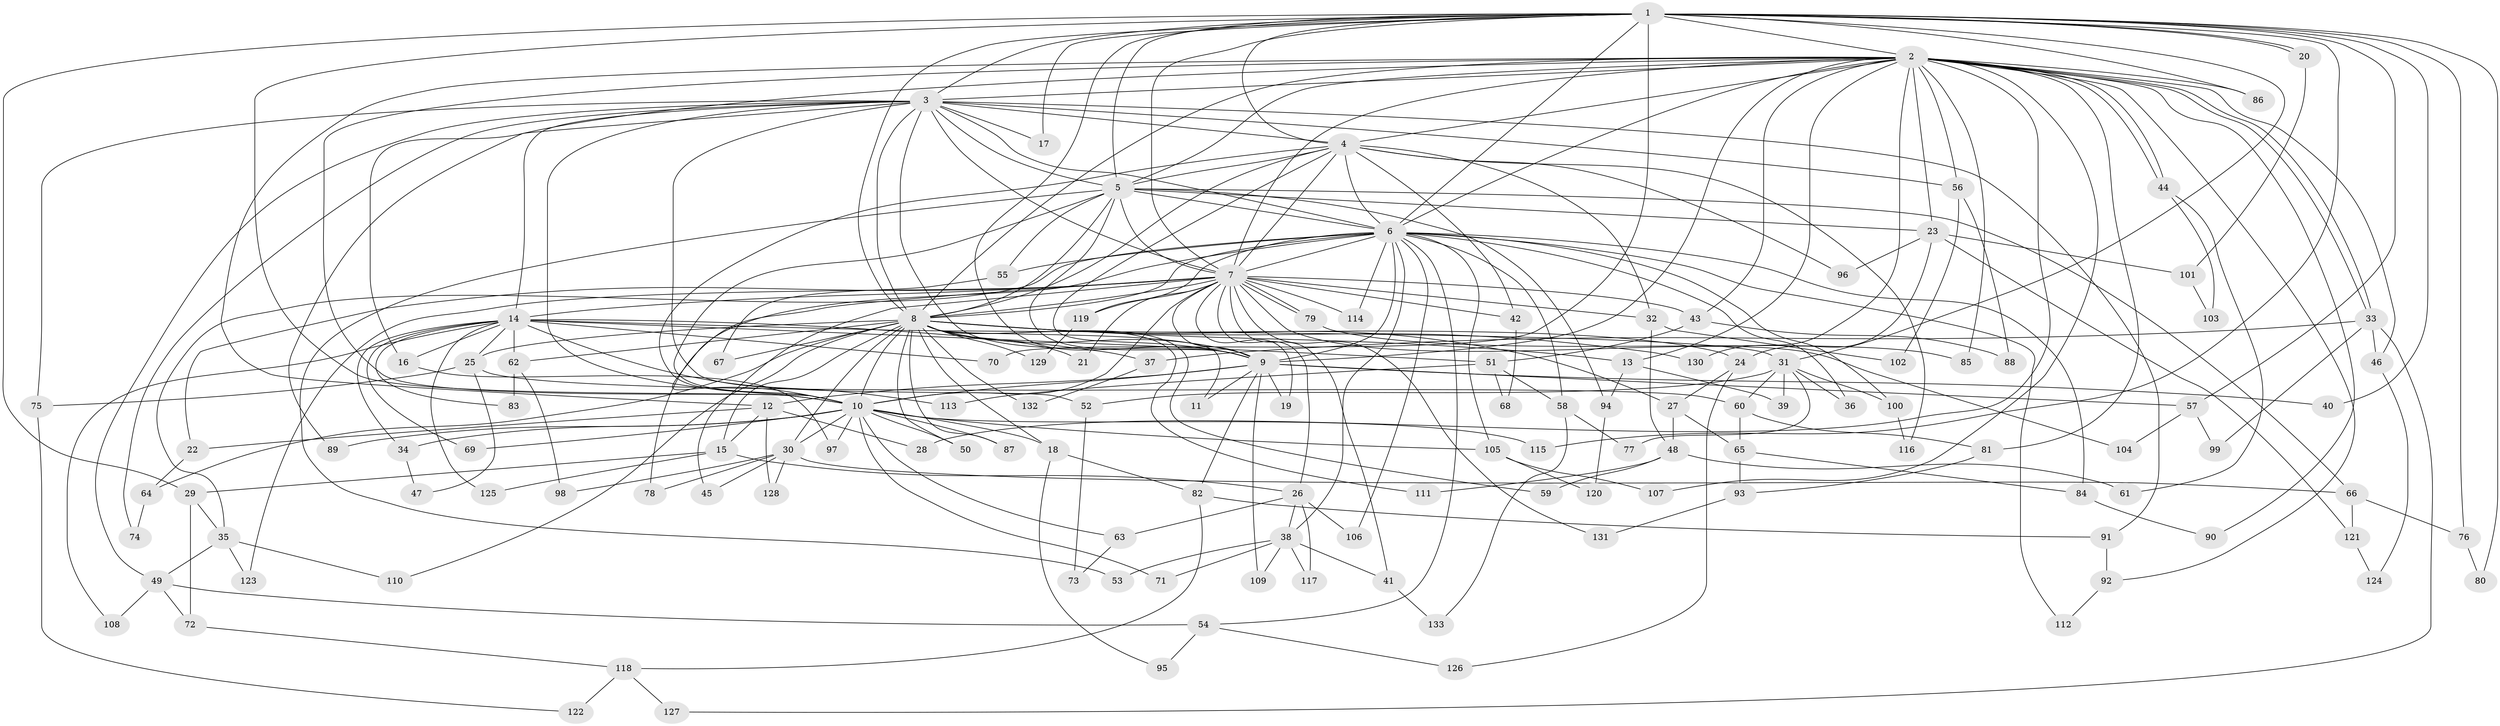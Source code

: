 // coarse degree distribution, {18: 0.0125, 20: 0.0125, 21: 0.025, 29: 0.0125, 22: 0.0125, 9: 0.025, 10: 0.0125, 14: 0.0125, 3: 0.175, 2: 0.45, 4: 0.125, 6: 0.05, 5: 0.0625, 8: 0.0125}
// Generated by graph-tools (version 1.1) at 2025/49/03/04/25 22:49:51]
// undirected, 133 vertices, 291 edges
graph export_dot {
  node [color=gray90,style=filled];
  1;
  2;
  3;
  4;
  5;
  6;
  7;
  8;
  9;
  10;
  11;
  12;
  13;
  14;
  15;
  16;
  17;
  18;
  19;
  20;
  21;
  22;
  23;
  24;
  25;
  26;
  27;
  28;
  29;
  30;
  31;
  32;
  33;
  34;
  35;
  36;
  37;
  38;
  39;
  40;
  41;
  42;
  43;
  44;
  45;
  46;
  47;
  48;
  49;
  50;
  51;
  52;
  53;
  54;
  55;
  56;
  57;
  58;
  59;
  60;
  61;
  62;
  63;
  64;
  65;
  66;
  67;
  68;
  69;
  70;
  71;
  72;
  73;
  74;
  75;
  76;
  77;
  78;
  79;
  80;
  81;
  82;
  83;
  84;
  85;
  86;
  87;
  88;
  89;
  90;
  91;
  92;
  93;
  94;
  95;
  96;
  97;
  98;
  99;
  100;
  101;
  102;
  103;
  104;
  105;
  106;
  107;
  108;
  109;
  110;
  111;
  112;
  113;
  114;
  115;
  116;
  117;
  118;
  119;
  120;
  121;
  122;
  123;
  124;
  125;
  126;
  127;
  128;
  129;
  130;
  131;
  132;
  133;
  1 -- 2;
  1 -- 3;
  1 -- 4;
  1 -- 5;
  1 -- 6;
  1 -- 7;
  1 -- 8;
  1 -- 9;
  1 -- 10;
  1 -- 17;
  1 -- 20;
  1 -- 20;
  1 -- 29;
  1 -- 31;
  1 -- 40;
  1 -- 57;
  1 -- 70;
  1 -- 76;
  1 -- 80;
  1 -- 86;
  1 -- 115;
  2 -- 3;
  2 -- 4;
  2 -- 5;
  2 -- 6;
  2 -- 7;
  2 -- 8;
  2 -- 9;
  2 -- 10;
  2 -- 12;
  2 -- 13;
  2 -- 16;
  2 -- 23;
  2 -- 28;
  2 -- 33;
  2 -- 33;
  2 -- 43;
  2 -- 44;
  2 -- 44;
  2 -- 46;
  2 -- 56;
  2 -- 81;
  2 -- 85;
  2 -- 86;
  2 -- 90;
  2 -- 92;
  2 -- 107;
  2 -- 130;
  3 -- 4;
  3 -- 5;
  3 -- 6;
  3 -- 7;
  3 -- 8;
  3 -- 9;
  3 -- 10;
  3 -- 14;
  3 -- 17;
  3 -- 49;
  3 -- 52;
  3 -- 56;
  3 -- 74;
  3 -- 75;
  3 -- 89;
  3 -- 91;
  4 -- 5;
  4 -- 6;
  4 -- 7;
  4 -- 8;
  4 -- 9;
  4 -- 10;
  4 -- 32;
  4 -- 42;
  4 -- 96;
  4 -- 116;
  5 -- 6;
  5 -- 7;
  5 -- 8;
  5 -- 9;
  5 -- 10;
  5 -- 23;
  5 -- 53;
  5 -- 55;
  5 -- 66;
  5 -- 94;
  6 -- 7;
  6 -- 8;
  6 -- 9;
  6 -- 10;
  6 -- 35;
  6 -- 36;
  6 -- 38;
  6 -- 54;
  6 -- 55;
  6 -- 58;
  6 -- 84;
  6 -- 100;
  6 -- 105;
  6 -- 106;
  6 -- 112;
  6 -- 114;
  6 -- 119;
  7 -- 8;
  7 -- 9;
  7 -- 10;
  7 -- 14;
  7 -- 19;
  7 -- 21;
  7 -- 22;
  7 -- 26;
  7 -- 32;
  7 -- 41;
  7 -- 42;
  7 -- 43;
  7 -- 45;
  7 -- 78;
  7 -- 79;
  7 -- 79;
  7 -- 104;
  7 -- 114;
  7 -- 119;
  7 -- 123;
  7 -- 131;
  8 -- 9;
  8 -- 10;
  8 -- 11;
  8 -- 13;
  8 -- 15;
  8 -- 18;
  8 -- 21;
  8 -- 24;
  8 -- 25;
  8 -- 27;
  8 -- 30;
  8 -- 50;
  8 -- 59;
  8 -- 62;
  8 -- 64;
  8 -- 67;
  8 -- 87;
  8 -- 110;
  8 -- 111;
  8 -- 129;
  8 -- 130;
  8 -- 132;
  9 -- 10;
  9 -- 11;
  9 -- 12;
  9 -- 19;
  9 -- 40;
  9 -- 57;
  9 -- 82;
  9 -- 109;
  10 -- 18;
  10 -- 30;
  10 -- 34;
  10 -- 50;
  10 -- 63;
  10 -- 69;
  10 -- 71;
  10 -- 87;
  10 -- 89;
  10 -- 97;
  10 -- 105;
  10 -- 115;
  12 -- 15;
  12 -- 22;
  12 -- 28;
  12 -- 128;
  13 -- 39;
  13 -- 94;
  14 -- 16;
  14 -- 25;
  14 -- 31;
  14 -- 34;
  14 -- 37;
  14 -- 51;
  14 -- 62;
  14 -- 69;
  14 -- 70;
  14 -- 83;
  14 -- 108;
  14 -- 113;
  14 -- 125;
  15 -- 26;
  15 -- 29;
  15 -- 125;
  16 -- 97;
  18 -- 82;
  18 -- 95;
  20 -- 101;
  22 -- 64;
  23 -- 24;
  23 -- 96;
  23 -- 101;
  23 -- 121;
  24 -- 27;
  24 -- 126;
  25 -- 47;
  25 -- 60;
  25 -- 75;
  26 -- 38;
  26 -- 63;
  26 -- 106;
  26 -- 117;
  27 -- 48;
  27 -- 65;
  29 -- 35;
  29 -- 72;
  30 -- 45;
  30 -- 66;
  30 -- 78;
  30 -- 98;
  30 -- 128;
  31 -- 36;
  31 -- 39;
  31 -- 52;
  31 -- 60;
  31 -- 77;
  31 -- 100;
  32 -- 48;
  32 -- 102;
  33 -- 37;
  33 -- 46;
  33 -- 99;
  33 -- 127;
  34 -- 47;
  35 -- 49;
  35 -- 110;
  35 -- 123;
  37 -- 132;
  38 -- 41;
  38 -- 53;
  38 -- 71;
  38 -- 109;
  38 -- 117;
  41 -- 133;
  42 -- 68;
  43 -- 51;
  43 -- 88;
  44 -- 61;
  44 -- 103;
  46 -- 124;
  48 -- 59;
  48 -- 61;
  48 -- 111;
  49 -- 54;
  49 -- 72;
  49 -- 108;
  51 -- 58;
  51 -- 68;
  51 -- 113;
  52 -- 73;
  54 -- 95;
  54 -- 126;
  55 -- 67;
  56 -- 88;
  56 -- 102;
  57 -- 99;
  57 -- 104;
  58 -- 77;
  58 -- 133;
  60 -- 65;
  60 -- 81;
  62 -- 83;
  62 -- 98;
  63 -- 73;
  64 -- 74;
  65 -- 84;
  65 -- 93;
  66 -- 76;
  66 -- 121;
  72 -- 118;
  75 -- 122;
  76 -- 80;
  79 -- 85;
  81 -- 93;
  82 -- 91;
  82 -- 118;
  84 -- 90;
  91 -- 92;
  92 -- 112;
  93 -- 131;
  94 -- 120;
  100 -- 116;
  101 -- 103;
  105 -- 107;
  105 -- 120;
  118 -- 122;
  118 -- 127;
  119 -- 129;
  121 -- 124;
}
